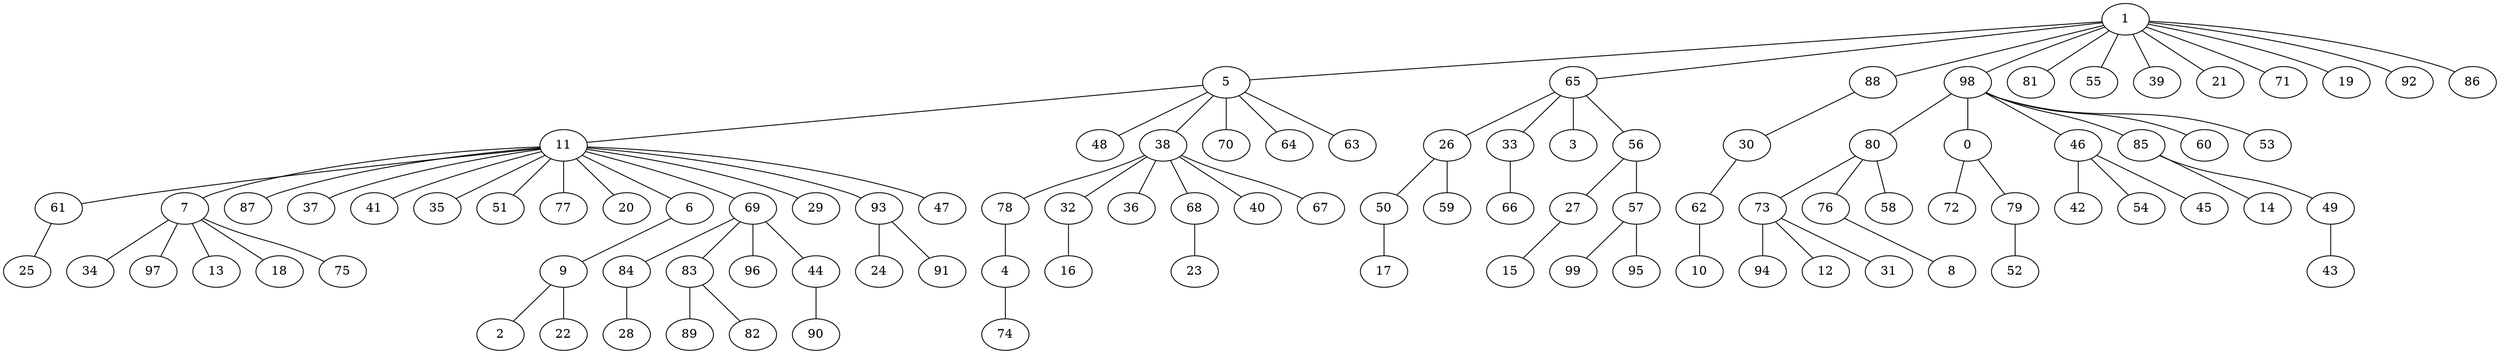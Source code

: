 strict graph G {
1;
5;
65;
88;
98;
81;
55;
39;
21;
71;
19;
92;
86;
11;
48;
38;
70;
64;
63;
26;
33;
3;
56;
30;
80;
0;
46;
85;
60;
53;
61;
7;
87;
37;
41;
35;
51;
77;
20;
6;
69;
29;
93;
47;
78;
32;
36;
68;
40;
67;
50;
59;
66;
27;
57;
62;
73;
76;
58;
72;
79;
42;
54;
45;
14;
49;
25;
34;
97;
13;
18;
75;
9;
84;
83;
96;
44;
24;
91;
4;
16;
23;
17;
15;
99;
95;
10;
94;
12;
31;
8;
52;
43;
2;
22;
28;
89;
82;
90;
74;
5 -- 11;
98 -- 85;
57 -- 99;
68 -- 23;
93 -- 91;
38 -- 36;
5 -- 64;
61 -- 25;
1 -- 98;
7 -- 97;
5 -- 70;
30 -- 62;
98 -- 53;
11 -- 35;
11 -- 51;
38 -- 68;
1 -- 39;
4 -- 74;
7 -- 75;
6 -- 9;
62 -- 10;
50 -- 17;
98 -- 46;
80 -- 73;
69 -- 96;
26 -- 50;
0 -- 72;
1 -- 86;
11 -- 61;
69 -- 44;
88 -- 30;
83 -- 89;
83 -- 82;
5 -- 48;
46 -- 45;
1 -- 21;
65 -- 26;
11 -- 37;
11 -- 41;
69 -- 84;
46 -- 54;
73 -- 31;
7 -- 18;
1 -- 92;
38 -- 32;
85 -- 49;
73 -- 12;
1 -- 5;
44 -- 90;
5 -- 38;
98 -- 80;
65 -- 56;
9 -- 2;
1 -- 65;
11 -- 87;
26 -- 59;
85 -- 14;
11 -- 6;
73 -- 94;
11 -- 77;
1 -- 55;
11 -- 20;
80 -- 58;
69 -- 83;
11 -- 69;
65 -- 3;
57 -- 95;
56 -- 57;
49 -- 43;
11 -- 47;
11 -- 29;
5 -- 63;
38 -- 78;
33 -- 66;
93 -- 24;
1 -- 71;
1 -- 19;
11 -- 7;
84 -- 28;
7 -- 34;
65 -- 33;
7 -- 13;
27 -- 15;
79 -- 52;
0 -- 79;
46 -- 42;
98 -- 0;
1 -- 88;
32 -- 16;
76 -- 8;
98 -- 60;
80 -- 76;
38 -- 40;
78 -- 4;
56 -- 27;
1 -- 81;
9 -- 22;
11 -- 93;
38 -- 67;
}
